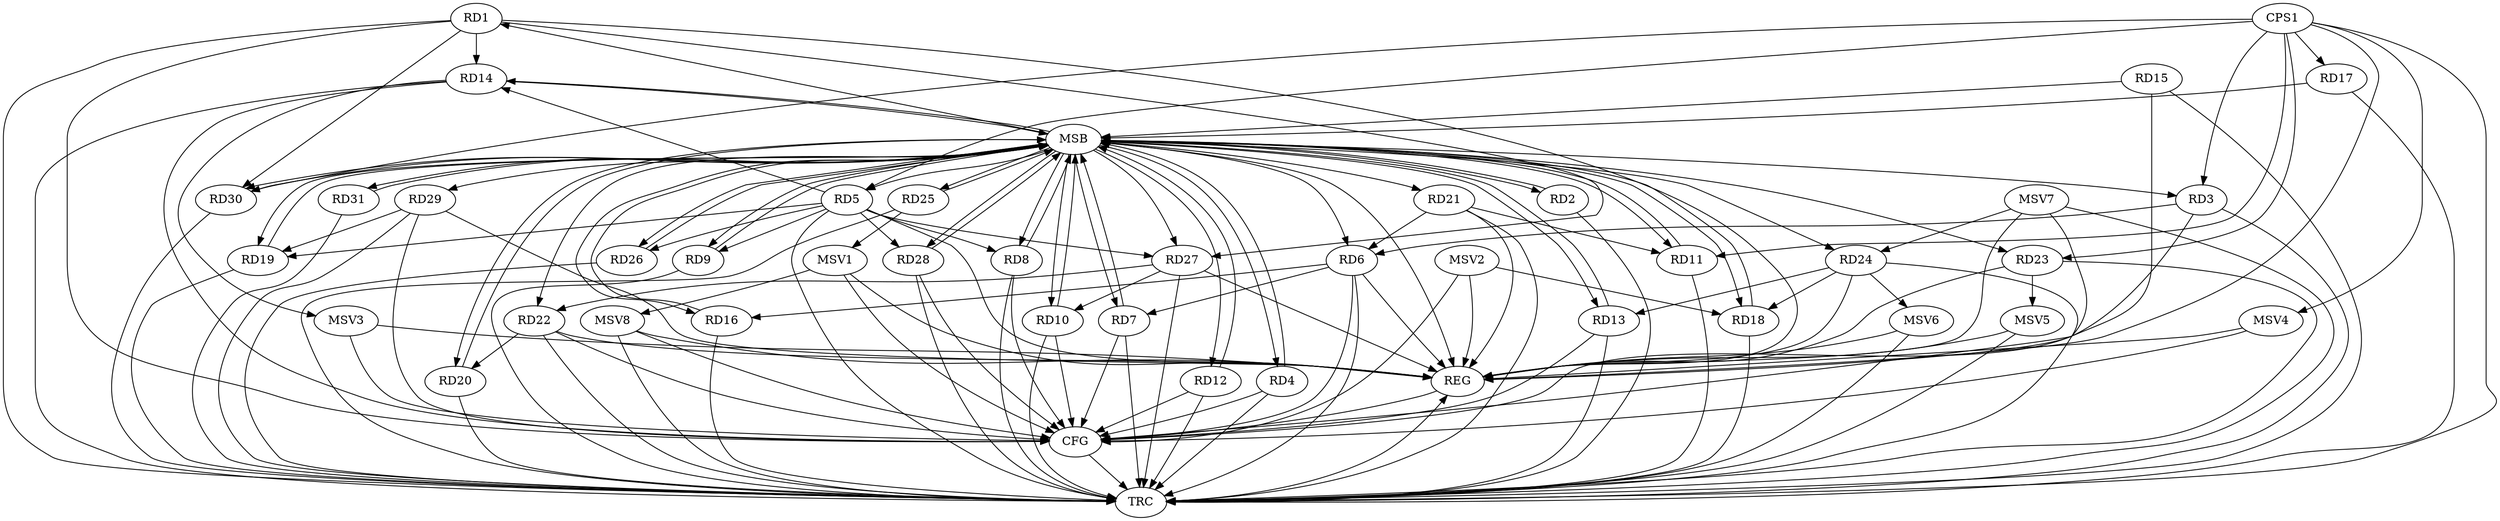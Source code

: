 strict digraph G {
  RD1 [ label="RD1" ];
  RD2 [ label="RD2" ];
  RD3 [ label="RD3" ];
  RD4 [ label="RD4" ];
  RD5 [ label="RD5" ];
  RD6 [ label="RD6" ];
  RD7 [ label="RD7" ];
  RD8 [ label="RD8" ];
  RD9 [ label="RD9" ];
  RD10 [ label="RD10" ];
  RD11 [ label="RD11" ];
  RD12 [ label="RD12" ];
  RD13 [ label="RD13" ];
  RD14 [ label="RD14" ];
  RD15 [ label="RD15" ];
  RD16 [ label="RD16" ];
  RD17 [ label="RD17" ];
  RD18 [ label="RD18" ];
  RD19 [ label="RD19" ];
  RD20 [ label="RD20" ];
  RD21 [ label="RD21" ];
  RD22 [ label="RD22" ];
  RD23 [ label="RD23" ];
  RD24 [ label="RD24" ];
  RD25 [ label="RD25" ];
  RD26 [ label="RD26" ];
  RD27 [ label="RD27" ];
  RD28 [ label="RD28" ];
  RD29 [ label="RD29" ];
  RD30 [ label="RD30" ];
  RD31 [ label="RD31" ];
  CPS1 [ label="CPS1" ];
  REG [ label="REG" ];
  MSB [ label="MSB" ];
  CFG [ label="CFG" ];
  TRC [ label="TRC" ];
  MSV1 [ label="MSV1" ];
  MSV2 [ label="MSV2" ];
  MSV3 [ label="MSV3" ];
  MSV4 [ label="MSV4" ];
  MSV5 [ label="MSV5" ];
  MSV6 [ label="MSV6" ];
  MSV7 [ label="MSV7" ];
  MSV8 [ label="MSV8" ];
  RD1 -> RD14;
  RD1 -> RD27;
  RD1 -> RD30;
  RD3 -> RD6;
  RD5 -> RD9;
  RD5 -> RD14;
  RD5 -> RD19;
  RD5 -> RD27;
  RD5 -> RD28;
  RD6 -> RD7;
  RD6 -> RD16;
  RD21 -> RD6;
  RD27 -> RD10;
  RD21 -> RD11;
  RD24 -> RD13;
  RD24 -> RD18;
  RD29 -> RD19;
  RD22 -> RD20;
  RD27 -> RD22;
  CPS1 -> RD23;
  CPS1 -> RD3;
  CPS1 -> RD5;
  CPS1 -> RD11;
  CPS1 -> RD17;
  CPS1 -> RD30;
  RD1 -> REG;
  RD3 -> REG;
  RD5 -> REG;
  RD6 -> REG;
  RD21 -> REG;
  RD22 -> REG;
  RD23 -> REG;
  RD24 -> REG;
  RD27 -> REG;
  RD29 -> REG;
  CPS1 -> REG;
  RD2 -> MSB;
  MSB -> RD4;
  MSB -> RD13;
  MSB -> RD18;
  MSB -> RD26;
  MSB -> REG;
  RD4 -> MSB;
  MSB -> RD5;
  MSB -> RD21;
  MSB -> RD24;
  MSB -> RD25;
  RD7 -> MSB;
  MSB -> RD16;
  MSB -> RD20;
  RD8 -> MSB;
  MSB -> RD1;
  MSB -> RD6;
  RD9 -> MSB;
  RD10 -> MSB;
  MSB -> RD3;
  MSB -> RD29;
  RD11 -> MSB;
  MSB -> RD14;
  RD12 -> MSB;
  MSB -> RD27;
  RD13 -> MSB;
  MSB -> RD23;
  MSB -> RD28;
  RD14 -> MSB;
  MSB -> RD12;
  RD15 -> MSB;
  MSB -> RD8;
  MSB -> RD30;
  MSB -> RD31;
  RD16 -> MSB;
  RD17 -> MSB;
  RD18 -> MSB;
  RD19 -> MSB;
  MSB -> RD22;
  RD20 -> MSB;
  MSB -> RD11;
  RD25 -> MSB;
  RD26 -> MSB;
  MSB -> RD7;
  MSB -> RD19;
  RD28 -> MSB;
  RD30 -> MSB;
  MSB -> RD2;
  RD31 -> MSB;
  MSB -> RD9;
  MSB -> RD10;
  RD14 -> CFG;
  RD1 -> CFG;
  RD12 -> CFG;
  RD7 -> CFG;
  RD6 -> CFG;
  RD8 -> CFG;
  RD15 -> CFG;
  RD28 -> CFG;
  RD22 -> CFG;
  RD10 -> CFG;
  RD13 -> CFG;
  RD29 -> CFG;
  RD4 -> CFG;
  REG -> CFG;
  RD1 -> TRC;
  RD2 -> TRC;
  RD3 -> TRC;
  RD4 -> TRC;
  RD5 -> TRC;
  RD6 -> TRC;
  RD7 -> TRC;
  RD8 -> TRC;
  RD9 -> TRC;
  RD10 -> TRC;
  RD11 -> TRC;
  RD12 -> TRC;
  RD13 -> TRC;
  RD14 -> TRC;
  RD15 -> TRC;
  RD16 -> TRC;
  RD17 -> TRC;
  RD18 -> TRC;
  RD19 -> TRC;
  RD20 -> TRC;
  RD21 -> TRC;
  RD22 -> TRC;
  RD23 -> TRC;
  RD24 -> TRC;
  RD25 -> TRC;
  RD26 -> TRC;
  RD27 -> TRC;
  RD28 -> TRC;
  RD29 -> TRC;
  RD30 -> TRC;
  RD31 -> TRC;
  CPS1 -> TRC;
  CFG -> TRC;
  TRC -> REG;
  RD5 -> RD26;
  RD5 -> RD8;
  RD25 -> MSV1;
  MSV1 -> REG;
  MSV1 -> CFG;
  MSV2 -> RD18;
  MSV2 -> REG;
  MSV2 -> CFG;
  RD14 -> MSV3;
  MSV3 -> REG;
  MSV3 -> CFG;
  CPS1 -> MSV4;
  MSV4 -> REG;
  MSV4 -> CFG;
  RD23 -> MSV5;
  MSV5 -> REG;
  MSV5 -> TRC;
  RD24 -> MSV6;
  MSV6 -> REG;
  MSV6 -> TRC;
  MSV7 -> RD24;
  MSV7 -> REG;
  MSV7 -> TRC;
  MSV7 -> CFG;
  MSV1 -> MSV8;
  MSV8 -> REG;
  MSV8 -> TRC;
  MSV8 -> CFG;
}
